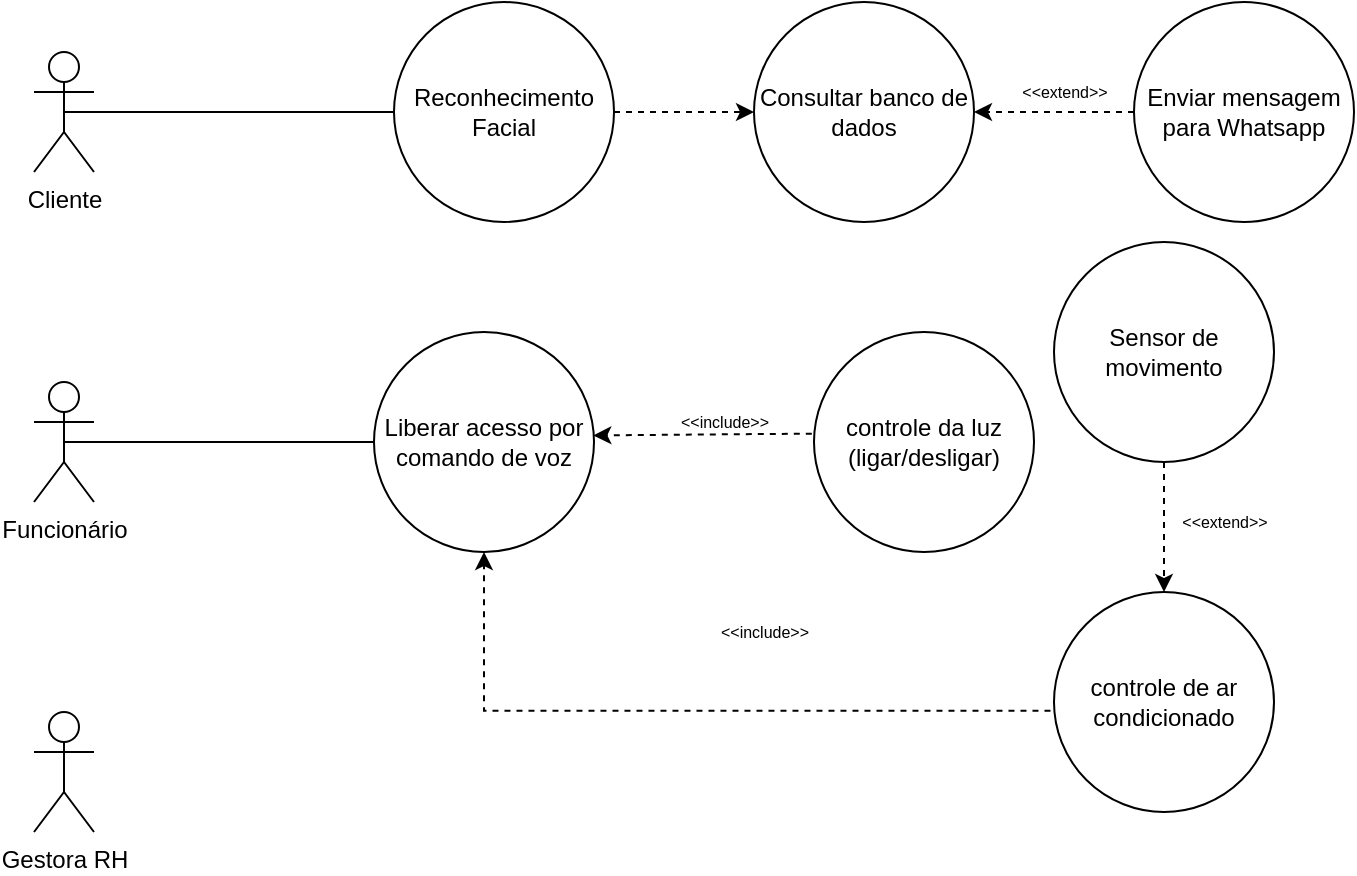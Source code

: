 <mxfile version="24.7.12">
  <diagram name="Page-1" id="SAEBvLp4JhCyk-JhMxbz">
    <mxGraphModel dx="796" dy="436" grid="1" gridSize="10" guides="1" tooltips="1" connect="1" arrows="1" fold="1" page="1" pageScale="1" pageWidth="850" pageHeight="1100" math="0" shadow="0">
      <root>
        <mxCell id="0" />
        <mxCell id="1" parent="0" />
        <mxCell id="fE3-4CH88LTt8pQpbAM--1" value="Funcionário" style="shape=umlActor;verticalLabelPosition=bottom;verticalAlign=top;html=1;outlineConnect=0;" vertex="1" parent="1">
          <mxGeometry x="170" y="285" width="30" height="60" as="geometry" />
        </mxCell>
        <mxCell id="fE3-4CH88LTt8pQpbAM--2" value="Gestora RH" style="shape=umlActor;verticalLabelPosition=bottom;verticalAlign=top;html=1;outlineConnect=0;" vertex="1" parent="1">
          <mxGeometry x="170" y="450" width="30" height="60" as="geometry" />
        </mxCell>
        <mxCell id="fE3-4CH88LTt8pQpbAM--3" value="Cliente" style="shape=umlActor;verticalLabelPosition=bottom;verticalAlign=top;html=1;outlineConnect=0;" vertex="1" parent="1">
          <mxGeometry x="170" y="120" width="30" height="60" as="geometry" />
        </mxCell>
        <mxCell id="fE3-4CH88LTt8pQpbAM--9" value="Reconhecimento Facial" style="ellipse;whiteSpace=wrap;html=1;aspect=fixed;" vertex="1" parent="1">
          <mxGeometry x="350" y="95" width="110" height="110" as="geometry" />
        </mxCell>
        <mxCell id="fE3-4CH88LTt8pQpbAM--12" value="Liberar acesso por comando de voz" style="ellipse;whiteSpace=wrap;html=1;aspect=fixed;" vertex="1" parent="1">
          <mxGeometry x="340" y="260" width="110" height="110" as="geometry" />
        </mxCell>
        <mxCell id="fE3-4CH88LTt8pQpbAM--15" value="" style="endArrow=none;html=1;rounded=0;exitX=0.5;exitY=0.5;exitDx=0;exitDy=0;exitPerimeter=0;entryX=0;entryY=0.5;entryDx=0;entryDy=0;" edge="1" parent="1" source="fE3-4CH88LTt8pQpbAM--3" target="fE3-4CH88LTt8pQpbAM--9">
          <mxGeometry width="50" height="50" relative="1" as="geometry">
            <mxPoint x="280" y="230" as="sourcePoint" />
            <mxPoint x="330" y="180" as="targetPoint" />
          </mxGeometry>
        </mxCell>
        <mxCell id="fE3-4CH88LTt8pQpbAM--17" value="" style="endArrow=none;html=1;rounded=0;exitX=0.5;exitY=0.5;exitDx=0;exitDy=0;exitPerimeter=0;entryX=0;entryY=0.5;entryDx=0;entryDy=0;" edge="1" parent="1" source="fE3-4CH88LTt8pQpbAM--1" target="fE3-4CH88LTt8pQpbAM--12">
          <mxGeometry width="50" height="50" relative="1" as="geometry">
            <mxPoint x="220" y="324.71" as="sourcePoint" />
            <mxPoint x="375" y="324.71" as="targetPoint" />
          </mxGeometry>
        </mxCell>
        <mxCell id="fE3-4CH88LTt8pQpbAM--18" value="controle da luz (ligar/desligar)" style="ellipse;whiteSpace=wrap;html=1;aspect=fixed;" vertex="1" parent="1">
          <mxGeometry x="560" y="260" width="110" height="110" as="geometry" />
        </mxCell>
        <mxCell id="fE3-4CH88LTt8pQpbAM--22" value="" style="endArrow=classic;html=1;rounded=0;exitX=-0.01;exitY=0.462;exitDx=0;exitDy=0;entryX=0.997;entryY=0.47;entryDx=0;entryDy=0;entryPerimeter=0;dashed=1;exitPerimeter=0;" edge="1" parent="1" source="fE3-4CH88LTt8pQpbAM--18" target="fE3-4CH88LTt8pQpbAM--12">
          <mxGeometry width="50" height="50" relative="1" as="geometry">
            <mxPoint x="470" y="320" as="sourcePoint" />
            <mxPoint x="450" y="325" as="targetPoint" />
          </mxGeometry>
        </mxCell>
        <mxCell id="fE3-4CH88LTt8pQpbAM--24" value="&amp;lt;&amp;lt;include&amp;gt;&amp;gt;" style="text;html=1;align=center;verticalAlign=middle;resizable=0;points=[];autosize=1;strokeColor=none;fillColor=none;fontSize=8;" vertex="1" parent="1">
          <mxGeometry x="480" y="295" width="70" height="20" as="geometry" />
        </mxCell>
        <mxCell id="fE3-4CH88LTt8pQpbAM--25" value="Sensor de movimento" style="ellipse;whiteSpace=wrap;html=1;aspect=fixed;" vertex="1" parent="1">
          <mxGeometry x="680" y="215" width="110" height="110" as="geometry" />
        </mxCell>
        <mxCell id="fE3-4CH88LTt8pQpbAM--26" value="controle de ar condicionado" style="ellipse;whiteSpace=wrap;html=1;aspect=fixed;" vertex="1" parent="1">
          <mxGeometry x="680" y="390" width="110" height="110" as="geometry" />
        </mxCell>
        <mxCell id="fE3-4CH88LTt8pQpbAM--27" value="" style="endArrow=classic;html=1;rounded=0;exitX=-0.016;exitY=0.54;exitDx=0;exitDy=0;entryX=0.5;entryY=1;entryDx=0;entryDy=0;dashed=1;exitPerimeter=0;edgeStyle=orthogonalEdgeStyle;" edge="1" parent="1" source="fE3-4CH88LTt8pQpbAM--26" target="fE3-4CH88LTt8pQpbAM--12">
          <mxGeometry width="50" height="50" relative="1" as="geometry">
            <mxPoint x="569" y="321" as="sourcePoint" />
            <mxPoint x="460" y="322" as="targetPoint" />
          </mxGeometry>
        </mxCell>
        <mxCell id="fE3-4CH88LTt8pQpbAM--28" value="" style="endArrow=classic;html=1;rounded=0;entryX=0.5;entryY=0;entryDx=0;entryDy=0;dashed=1;exitX=0.5;exitY=1;exitDx=0;exitDy=0;" edge="1" parent="1" source="fE3-4CH88LTt8pQpbAM--25" target="fE3-4CH88LTt8pQpbAM--26">
          <mxGeometry width="50" height="50" relative="1" as="geometry">
            <mxPoint x="725" y="300" as="sourcePoint" />
            <mxPoint x="405" y="380" as="targetPoint" />
          </mxGeometry>
        </mxCell>
        <mxCell id="fE3-4CH88LTt8pQpbAM--29" value="&amp;lt;&amp;lt;extend&amp;gt;&amp;gt;" style="text;html=1;align=center;verticalAlign=middle;resizable=0;points=[];autosize=1;strokeColor=none;fillColor=none;fontSize=8;" vertex="1" parent="1">
          <mxGeometry x="730" y="345" width="70" height="20" as="geometry" />
        </mxCell>
        <mxCell id="fE3-4CH88LTt8pQpbAM--30" value="&amp;lt;&amp;lt;include&amp;gt;&amp;gt;" style="text;html=1;align=center;verticalAlign=middle;resizable=0;points=[];autosize=1;strokeColor=none;fillColor=none;fontSize=8;" vertex="1" parent="1">
          <mxGeometry x="500" y="400" width="70" height="20" as="geometry" />
        </mxCell>
        <mxCell id="fE3-4CH88LTt8pQpbAM--31" value="Consultar banco de dados" style="ellipse;whiteSpace=wrap;html=1;aspect=fixed;" vertex="1" parent="1">
          <mxGeometry x="530" y="95" width="110" height="110" as="geometry" />
        </mxCell>
        <mxCell id="fE3-4CH88LTt8pQpbAM--32" value="" style="endArrow=classic;html=1;rounded=0;exitX=1;exitY=0.5;exitDx=0;exitDy=0;entryX=0;entryY=0.5;entryDx=0;entryDy=0;dashed=1;" edge="1" parent="1" source="fE3-4CH88LTt8pQpbAM--9" target="fE3-4CH88LTt8pQpbAM--31">
          <mxGeometry width="50" height="50" relative="1" as="geometry">
            <mxPoint x="534" y="220" as="sourcePoint" />
            <mxPoint x="425" y="221" as="targetPoint" />
          </mxGeometry>
        </mxCell>
        <mxCell id="fE3-4CH88LTt8pQpbAM--33" value="&amp;lt;&amp;lt;extend&amp;gt;&amp;gt;" style="text;html=1;align=center;verticalAlign=middle;resizable=0;points=[];autosize=1;strokeColor=none;fillColor=none;fontSize=8;" vertex="1" parent="1">
          <mxGeometry x="650" y="130" width="70" height="20" as="geometry" />
        </mxCell>
        <mxCell id="fE3-4CH88LTt8pQpbAM--34" value="Enviar mensagem para Whatsapp" style="ellipse;whiteSpace=wrap;html=1;aspect=fixed;" vertex="1" parent="1">
          <mxGeometry x="720" y="95" width="110" height="110" as="geometry" />
        </mxCell>
        <mxCell id="fE3-4CH88LTt8pQpbAM--35" value="" style="endArrow=classic;html=1;rounded=0;exitX=0;exitY=0.5;exitDx=0;exitDy=0;entryX=1;entryY=0.5;entryDx=0;entryDy=0;dashed=1;" edge="1" parent="1" source="fE3-4CH88LTt8pQpbAM--34" target="fE3-4CH88LTt8pQpbAM--31">
          <mxGeometry width="50" height="50" relative="1" as="geometry">
            <mxPoint x="680" y="160" as="sourcePoint" />
            <mxPoint x="750" y="160" as="targetPoint" />
          </mxGeometry>
        </mxCell>
      </root>
    </mxGraphModel>
  </diagram>
</mxfile>
